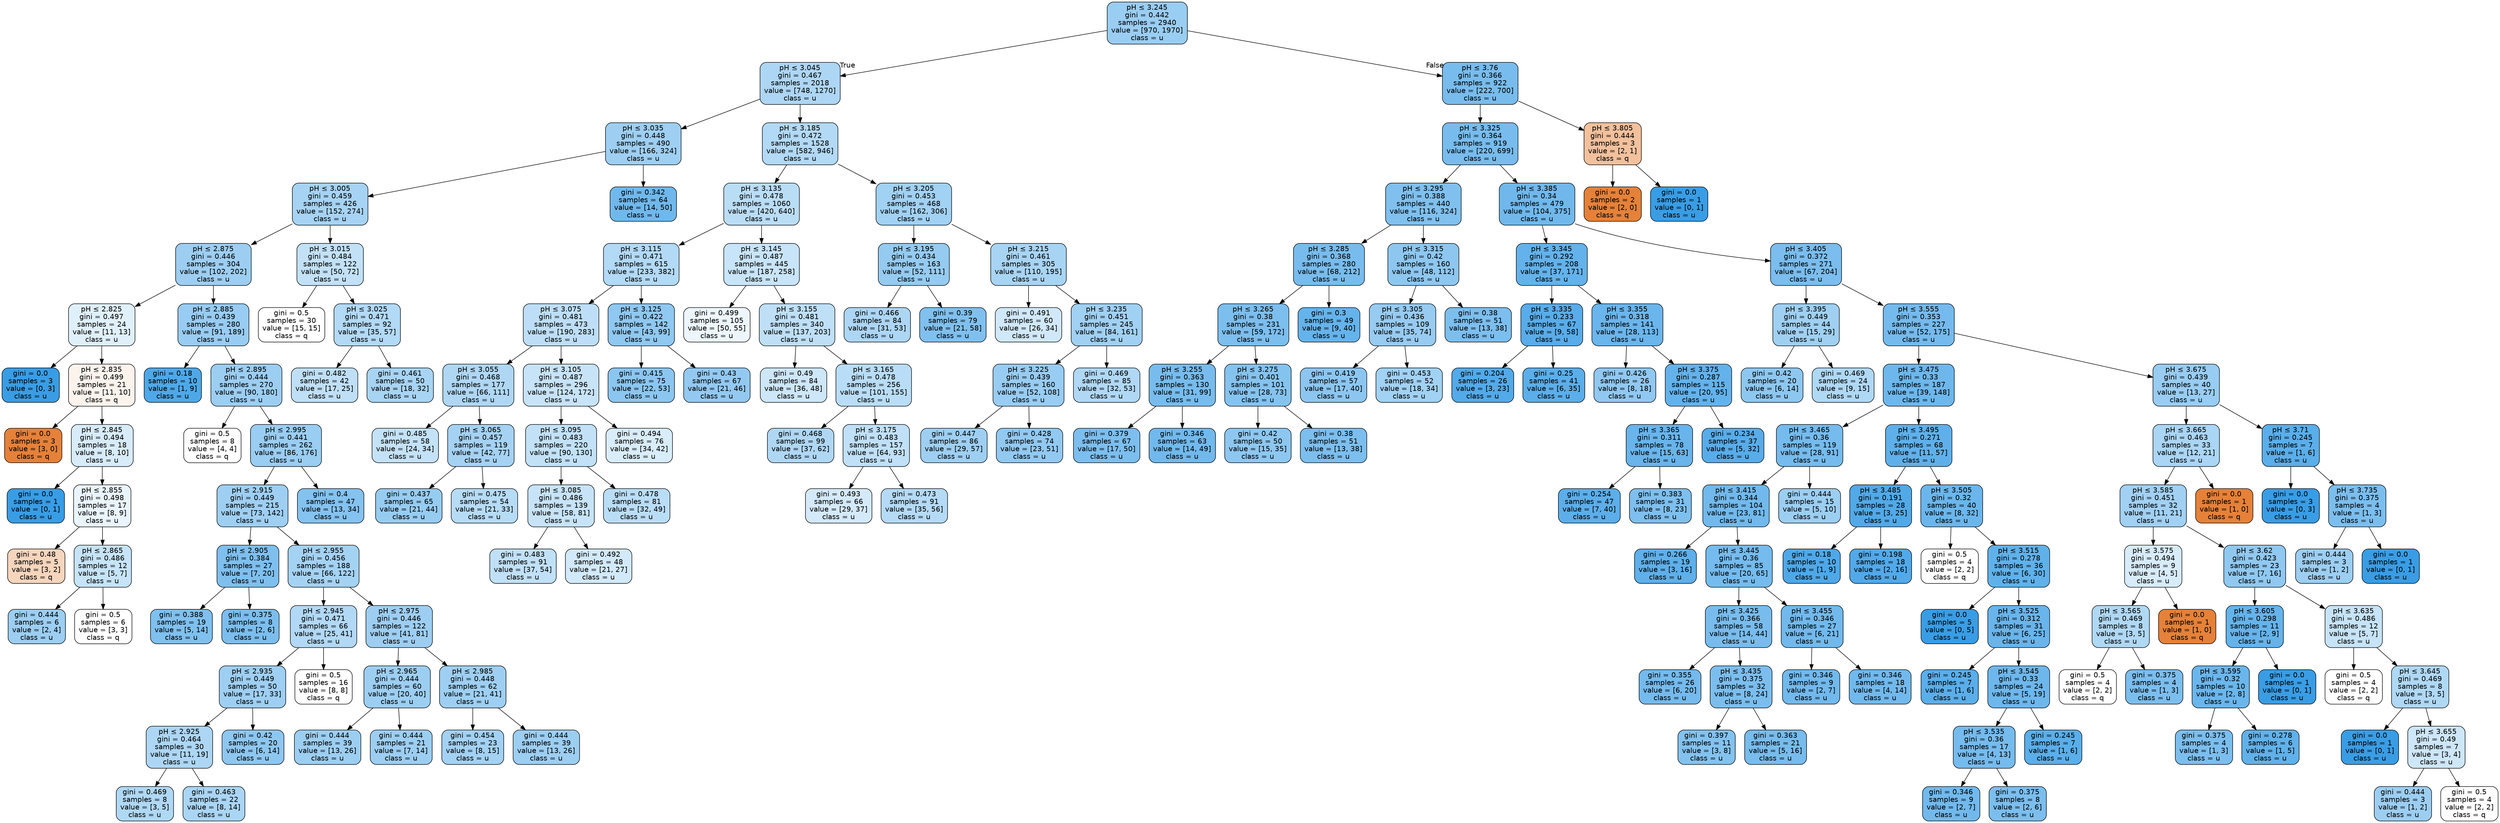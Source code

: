 digraph Tree {
node [shape=box, style="filled, rounded", color="black", fontname=helvetica] ;
edge [fontname=helvetica] ;
0 [label=<pH &le; 3.245<br/>gini = 0.442<br/>samples = 2940<br/>value = [970, 1970]<br/>class = u>, fillcolor="#399de581"] ;
1 [label=<pH &le; 3.045<br/>gini = 0.467<br/>samples = 2018<br/>value = [748, 1270]<br/>class = u>, fillcolor="#399de569"] ;
0 -> 1 [labeldistance=2.5, labelangle=45, headlabel="True"] ;
2 [label=<pH &le; 3.035<br/>gini = 0.448<br/>samples = 490<br/>value = [166, 324]<br/>class = u>, fillcolor="#399de57c"] ;
1 -> 2 ;
3 [label=<pH &le; 3.005<br/>gini = 0.459<br/>samples = 426<br/>value = [152, 274]<br/>class = u>, fillcolor="#399de572"] ;
2 -> 3 ;
4 [label=<pH &le; 2.875<br/>gini = 0.446<br/>samples = 304<br/>value = [102, 202]<br/>class = u>, fillcolor="#399de57e"] ;
3 -> 4 ;
5 [label=<pH &le; 2.825<br/>gini = 0.497<br/>samples = 24<br/>value = [11, 13]<br/>class = u>, fillcolor="#399de527"] ;
4 -> 5 ;
6 [label=<gini = 0.0<br/>samples = 3<br/>value = [0, 3]<br/>class = u>, fillcolor="#399de5ff"] ;
5 -> 6 ;
7 [label=<pH &le; 2.835<br/>gini = 0.499<br/>samples = 21<br/>value = [11, 10]<br/>class = q>, fillcolor="#e5813917"] ;
5 -> 7 ;
8 [label=<gini = 0.0<br/>samples = 3<br/>value = [3, 0]<br/>class = q>, fillcolor="#e58139ff"] ;
7 -> 8 ;
9 [label=<pH &le; 2.845<br/>gini = 0.494<br/>samples = 18<br/>value = [8, 10]<br/>class = u>, fillcolor="#399de533"] ;
7 -> 9 ;
10 [label=<gini = 0.0<br/>samples = 1<br/>value = [0, 1]<br/>class = u>, fillcolor="#399de5ff"] ;
9 -> 10 ;
11 [label=<pH &le; 2.855<br/>gini = 0.498<br/>samples = 17<br/>value = [8, 9]<br/>class = u>, fillcolor="#399de51c"] ;
9 -> 11 ;
12 [label=<gini = 0.48<br/>samples = 5<br/>value = [3, 2]<br/>class = q>, fillcolor="#e5813955"] ;
11 -> 12 ;
13 [label=<pH &le; 2.865<br/>gini = 0.486<br/>samples = 12<br/>value = [5, 7]<br/>class = u>, fillcolor="#399de549"] ;
11 -> 13 ;
14 [label=<gini = 0.444<br/>samples = 6<br/>value = [2, 4]<br/>class = u>, fillcolor="#399de57f"] ;
13 -> 14 ;
15 [label=<gini = 0.5<br/>samples = 6<br/>value = [3, 3]<br/>class = q>, fillcolor="#e5813900"] ;
13 -> 15 ;
16 [label=<pH &le; 2.885<br/>gini = 0.439<br/>samples = 280<br/>value = [91, 189]<br/>class = u>, fillcolor="#399de584"] ;
4 -> 16 ;
17 [label=<gini = 0.18<br/>samples = 10<br/>value = [1, 9]<br/>class = u>, fillcolor="#399de5e3"] ;
16 -> 17 ;
18 [label=<pH &le; 2.895<br/>gini = 0.444<br/>samples = 270<br/>value = [90, 180]<br/>class = u>, fillcolor="#399de57f"] ;
16 -> 18 ;
19 [label=<gini = 0.5<br/>samples = 8<br/>value = [4, 4]<br/>class = q>, fillcolor="#e5813900"] ;
18 -> 19 ;
20 [label=<pH &le; 2.995<br/>gini = 0.441<br/>samples = 262<br/>value = [86, 176]<br/>class = u>, fillcolor="#399de582"] ;
18 -> 20 ;
21 [label=<pH &le; 2.915<br/>gini = 0.449<br/>samples = 215<br/>value = [73, 142]<br/>class = u>, fillcolor="#399de57c"] ;
20 -> 21 ;
22 [label=<pH &le; 2.905<br/>gini = 0.384<br/>samples = 27<br/>value = [7, 20]<br/>class = u>, fillcolor="#399de5a6"] ;
21 -> 22 ;
23 [label=<gini = 0.388<br/>samples = 19<br/>value = [5, 14]<br/>class = u>, fillcolor="#399de5a4"] ;
22 -> 23 ;
24 [label=<gini = 0.375<br/>samples = 8<br/>value = [2, 6]<br/>class = u>, fillcolor="#399de5aa"] ;
22 -> 24 ;
25 [label=<pH &le; 2.955<br/>gini = 0.456<br/>samples = 188<br/>value = [66, 122]<br/>class = u>, fillcolor="#399de575"] ;
21 -> 25 ;
26 [label=<pH &le; 2.945<br/>gini = 0.471<br/>samples = 66<br/>value = [25, 41]<br/>class = u>, fillcolor="#399de564"] ;
25 -> 26 ;
27 [label=<pH &le; 2.935<br/>gini = 0.449<br/>samples = 50<br/>value = [17, 33]<br/>class = u>, fillcolor="#399de57c"] ;
26 -> 27 ;
28 [label=<pH &le; 2.925<br/>gini = 0.464<br/>samples = 30<br/>value = [11, 19]<br/>class = u>, fillcolor="#399de56b"] ;
27 -> 28 ;
29 [label=<gini = 0.469<br/>samples = 8<br/>value = [3, 5]<br/>class = u>, fillcolor="#399de566"] ;
28 -> 29 ;
30 [label=<gini = 0.463<br/>samples = 22<br/>value = [8, 14]<br/>class = u>, fillcolor="#399de56d"] ;
28 -> 30 ;
31 [label=<gini = 0.42<br/>samples = 20<br/>value = [6, 14]<br/>class = u>, fillcolor="#399de592"] ;
27 -> 31 ;
32 [label=<gini = 0.5<br/>samples = 16<br/>value = [8, 8]<br/>class = q>, fillcolor="#e5813900"] ;
26 -> 32 ;
33 [label=<pH &le; 2.975<br/>gini = 0.446<br/>samples = 122<br/>value = [41, 81]<br/>class = u>, fillcolor="#399de57e"] ;
25 -> 33 ;
34 [label=<pH &le; 2.965<br/>gini = 0.444<br/>samples = 60<br/>value = [20, 40]<br/>class = u>, fillcolor="#399de57f"] ;
33 -> 34 ;
35 [label=<gini = 0.444<br/>samples = 39<br/>value = [13, 26]<br/>class = u>, fillcolor="#399de57f"] ;
34 -> 35 ;
36 [label=<gini = 0.444<br/>samples = 21<br/>value = [7, 14]<br/>class = u>, fillcolor="#399de57f"] ;
34 -> 36 ;
37 [label=<pH &le; 2.985<br/>gini = 0.448<br/>samples = 62<br/>value = [21, 41]<br/>class = u>, fillcolor="#399de57c"] ;
33 -> 37 ;
38 [label=<gini = 0.454<br/>samples = 23<br/>value = [8, 15]<br/>class = u>, fillcolor="#399de577"] ;
37 -> 38 ;
39 [label=<gini = 0.444<br/>samples = 39<br/>value = [13, 26]<br/>class = u>, fillcolor="#399de57f"] ;
37 -> 39 ;
40 [label=<gini = 0.4<br/>samples = 47<br/>value = [13, 34]<br/>class = u>, fillcolor="#399de59e"] ;
20 -> 40 ;
41 [label=<pH &le; 3.015<br/>gini = 0.484<br/>samples = 122<br/>value = [50, 72]<br/>class = u>, fillcolor="#399de54e"] ;
3 -> 41 ;
42 [label=<gini = 0.5<br/>samples = 30<br/>value = [15, 15]<br/>class = q>, fillcolor="#e5813900"] ;
41 -> 42 ;
43 [label=<pH &le; 3.025<br/>gini = 0.471<br/>samples = 92<br/>value = [35, 57]<br/>class = u>, fillcolor="#399de562"] ;
41 -> 43 ;
44 [label=<gini = 0.482<br/>samples = 42<br/>value = [17, 25]<br/>class = u>, fillcolor="#399de552"] ;
43 -> 44 ;
45 [label=<gini = 0.461<br/>samples = 50<br/>value = [18, 32]<br/>class = u>, fillcolor="#399de570"] ;
43 -> 45 ;
46 [label=<gini = 0.342<br/>samples = 64<br/>value = [14, 50]<br/>class = u>, fillcolor="#399de5b8"] ;
2 -> 46 ;
47 [label=<pH &le; 3.185<br/>gini = 0.472<br/>samples = 1528<br/>value = [582, 946]<br/>class = u>, fillcolor="#399de562"] ;
1 -> 47 ;
48 [label=<pH &le; 3.135<br/>gini = 0.478<br/>samples = 1060<br/>value = [420, 640]<br/>class = u>, fillcolor="#399de558"] ;
47 -> 48 ;
49 [label=<pH &le; 3.115<br/>gini = 0.471<br/>samples = 615<br/>value = [233, 382]<br/>class = u>, fillcolor="#399de563"] ;
48 -> 49 ;
50 [label=<pH &le; 3.075<br/>gini = 0.481<br/>samples = 473<br/>value = [190, 283]<br/>class = u>, fillcolor="#399de554"] ;
49 -> 50 ;
51 [label=<pH &le; 3.055<br/>gini = 0.468<br/>samples = 177<br/>value = [66, 111]<br/>class = u>, fillcolor="#399de567"] ;
50 -> 51 ;
52 [label=<gini = 0.485<br/>samples = 58<br/>value = [24, 34]<br/>class = u>, fillcolor="#399de54b"] ;
51 -> 52 ;
53 [label=<pH &le; 3.065<br/>gini = 0.457<br/>samples = 119<br/>value = [42, 77]<br/>class = u>, fillcolor="#399de574"] ;
51 -> 53 ;
54 [label=<gini = 0.437<br/>samples = 65<br/>value = [21, 44]<br/>class = u>, fillcolor="#399de585"] ;
53 -> 54 ;
55 [label=<gini = 0.475<br/>samples = 54<br/>value = [21, 33]<br/>class = u>, fillcolor="#399de55d"] ;
53 -> 55 ;
56 [label=<pH &le; 3.105<br/>gini = 0.487<br/>samples = 296<br/>value = [124, 172]<br/>class = u>, fillcolor="#399de547"] ;
50 -> 56 ;
57 [label=<pH &le; 3.095<br/>gini = 0.483<br/>samples = 220<br/>value = [90, 130]<br/>class = u>, fillcolor="#399de54e"] ;
56 -> 57 ;
58 [label=<pH &le; 3.085<br/>gini = 0.486<br/>samples = 139<br/>value = [58, 81]<br/>class = u>, fillcolor="#399de548"] ;
57 -> 58 ;
59 [label=<gini = 0.483<br/>samples = 91<br/>value = [37, 54]<br/>class = u>, fillcolor="#399de550"] ;
58 -> 59 ;
60 [label=<gini = 0.492<br/>samples = 48<br/>value = [21, 27]<br/>class = u>, fillcolor="#399de539"] ;
58 -> 60 ;
61 [label=<gini = 0.478<br/>samples = 81<br/>value = [32, 49]<br/>class = u>, fillcolor="#399de558"] ;
57 -> 61 ;
62 [label=<gini = 0.494<br/>samples = 76<br/>value = [34, 42]<br/>class = u>, fillcolor="#399de531"] ;
56 -> 62 ;
63 [label=<pH &le; 3.125<br/>gini = 0.422<br/>samples = 142<br/>value = [43, 99]<br/>class = u>, fillcolor="#399de590"] ;
49 -> 63 ;
64 [label=<gini = 0.415<br/>samples = 75<br/>value = [22, 53]<br/>class = u>, fillcolor="#399de595"] ;
63 -> 64 ;
65 [label=<gini = 0.43<br/>samples = 67<br/>value = [21, 46]<br/>class = u>, fillcolor="#399de58b"] ;
63 -> 65 ;
66 [label=<pH &le; 3.145<br/>gini = 0.487<br/>samples = 445<br/>value = [187, 258]<br/>class = u>, fillcolor="#399de546"] ;
48 -> 66 ;
67 [label=<gini = 0.499<br/>samples = 105<br/>value = [50, 55]<br/>class = u>, fillcolor="#399de517"] ;
66 -> 67 ;
68 [label=<pH &le; 3.155<br/>gini = 0.481<br/>samples = 340<br/>value = [137, 203]<br/>class = u>, fillcolor="#399de553"] ;
66 -> 68 ;
69 [label=<gini = 0.49<br/>samples = 84<br/>value = [36, 48]<br/>class = u>, fillcolor="#399de540"] ;
68 -> 69 ;
70 [label=<pH &le; 3.165<br/>gini = 0.478<br/>samples = 256<br/>value = [101, 155]<br/>class = u>, fillcolor="#399de559"] ;
68 -> 70 ;
71 [label=<gini = 0.468<br/>samples = 99<br/>value = [37, 62]<br/>class = u>, fillcolor="#399de567"] ;
70 -> 71 ;
72 [label=<pH &le; 3.175<br/>gini = 0.483<br/>samples = 157<br/>value = [64, 93]<br/>class = u>, fillcolor="#399de550"] ;
70 -> 72 ;
73 [label=<gini = 0.493<br/>samples = 66<br/>value = [29, 37]<br/>class = u>, fillcolor="#399de537"] ;
72 -> 73 ;
74 [label=<gini = 0.473<br/>samples = 91<br/>value = [35, 56]<br/>class = u>, fillcolor="#399de560"] ;
72 -> 74 ;
75 [label=<pH &le; 3.205<br/>gini = 0.453<br/>samples = 468<br/>value = [162, 306]<br/>class = u>, fillcolor="#399de578"] ;
47 -> 75 ;
76 [label=<pH &le; 3.195<br/>gini = 0.434<br/>samples = 163<br/>value = [52, 111]<br/>class = u>, fillcolor="#399de588"] ;
75 -> 76 ;
77 [label=<gini = 0.466<br/>samples = 84<br/>value = [31, 53]<br/>class = u>, fillcolor="#399de56a"] ;
76 -> 77 ;
78 [label=<gini = 0.39<br/>samples = 79<br/>value = [21, 58]<br/>class = u>, fillcolor="#399de5a3"] ;
76 -> 78 ;
79 [label=<pH &le; 3.215<br/>gini = 0.461<br/>samples = 305<br/>value = [110, 195]<br/>class = u>, fillcolor="#399de56f"] ;
75 -> 79 ;
80 [label=<gini = 0.491<br/>samples = 60<br/>value = [26, 34]<br/>class = u>, fillcolor="#399de53c"] ;
79 -> 80 ;
81 [label=<pH &le; 3.235<br/>gini = 0.451<br/>samples = 245<br/>value = [84, 161]<br/>class = u>, fillcolor="#399de57a"] ;
79 -> 81 ;
82 [label=<pH &le; 3.225<br/>gini = 0.439<br/>samples = 160<br/>value = [52, 108]<br/>class = u>, fillcolor="#399de584"] ;
81 -> 82 ;
83 [label=<gini = 0.447<br/>samples = 86<br/>value = [29, 57]<br/>class = u>, fillcolor="#399de57d"] ;
82 -> 83 ;
84 [label=<gini = 0.428<br/>samples = 74<br/>value = [23, 51]<br/>class = u>, fillcolor="#399de58c"] ;
82 -> 84 ;
85 [label=<gini = 0.469<br/>samples = 85<br/>value = [32, 53]<br/>class = u>, fillcolor="#399de565"] ;
81 -> 85 ;
86 [label=<pH &le; 3.76<br/>gini = 0.366<br/>samples = 922<br/>value = [222, 700]<br/>class = u>, fillcolor="#399de5ae"] ;
0 -> 86 [labeldistance=2.5, labelangle=-45, headlabel="False"] ;
87 [label=<pH &le; 3.325<br/>gini = 0.364<br/>samples = 919<br/>value = [220, 699]<br/>class = u>, fillcolor="#399de5af"] ;
86 -> 87 ;
88 [label=<pH &le; 3.295<br/>gini = 0.388<br/>samples = 440<br/>value = [116, 324]<br/>class = u>, fillcolor="#399de5a4"] ;
87 -> 88 ;
89 [label=<pH &le; 3.285<br/>gini = 0.368<br/>samples = 280<br/>value = [68, 212]<br/>class = u>, fillcolor="#399de5ad"] ;
88 -> 89 ;
90 [label=<pH &le; 3.265<br/>gini = 0.38<br/>samples = 231<br/>value = [59, 172]<br/>class = u>, fillcolor="#399de5a8"] ;
89 -> 90 ;
91 [label=<pH &le; 3.255<br/>gini = 0.363<br/>samples = 130<br/>value = [31, 99]<br/>class = u>, fillcolor="#399de5af"] ;
90 -> 91 ;
92 [label=<gini = 0.379<br/>samples = 67<br/>value = [17, 50]<br/>class = u>, fillcolor="#399de5a8"] ;
91 -> 92 ;
93 [label=<gini = 0.346<br/>samples = 63<br/>value = [14, 49]<br/>class = u>, fillcolor="#399de5b6"] ;
91 -> 93 ;
94 [label=<pH &le; 3.275<br/>gini = 0.401<br/>samples = 101<br/>value = [28, 73]<br/>class = u>, fillcolor="#399de59d"] ;
90 -> 94 ;
95 [label=<gini = 0.42<br/>samples = 50<br/>value = [15, 35]<br/>class = u>, fillcolor="#399de592"] ;
94 -> 95 ;
96 [label=<gini = 0.38<br/>samples = 51<br/>value = [13, 38]<br/>class = u>, fillcolor="#399de5a8"] ;
94 -> 96 ;
97 [label=<gini = 0.3<br/>samples = 49<br/>value = [9, 40]<br/>class = u>, fillcolor="#399de5c6"] ;
89 -> 97 ;
98 [label=<pH &le; 3.315<br/>gini = 0.42<br/>samples = 160<br/>value = [48, 112]<br/>class = u>, fillcolor="#399de592"] ;
88 -> 98 ;
99 [label=<pH &le; 3.305<br/>gini = 0.436<br/>samples = 109<br/>value = [35, 74]<br/>class = u>, fillcolor="#399de586"] ;
98 -> 99 ;
100 [label=<gini = 0.419<br/>samples = 57<br/>value = [17, 40]<br/>class = u>, fillcolor="#399de593"] ;
99 -> 100 ;
101 [label=<gini = 0.453<br/>samples = 52<br/>value = [18, 34]<br/>class = u>, fillcolor="#399de578"] ;
99 -> 101 ;
102 [label=<gini = 0.38<br/>samples = 51<br/>value = [13, 38]<br/>class = u>, fillcolor="#399de5a8"] ;
98 -> 102 ;
103 [label=<pH &le; 3.385<br/>gini = 0.34<br/>samples = 479<br/>value = [104, 375]<br/>class = u>, fillcolor="#399de5b8"] ;
87 -> 103 ;
104 [label=<pH &le; 3.345<br/>gini = 0.292<br/>samples = 208<br/>value = [37, 171]<br/>class = u>, fillcolor="#399de5c8"] ;
103 -> 104 ;
105 [label=<pH &le; 3.335<br/>gini = 0.233<br/>samples = 67<br/>value = [9, 58]<br/>class = u>, fillcolor="#399de5d7"] ;
104 -> 105 ;
106 [label=<gini = 0.204<br/>samples = 26<br/>value = [3, 23]<br/>class = u>, fillcolor="#399de5de"] ;
105 -> 106 ;
107 [label=<gini = 0.25<br/>samples = 41<br/>value = [6, 35]<br/>class = u>, fillcolor="#399de5d3"] ;
105 -> 107 ;
108 [label=<pH &le; 3.355<br/>gini = 0.318<br/>samples = 141<br/>value = [28, 113]<br/>class = u>, fillcolor="#399de5c0"] ;
104 -> 108 ;
109 [label=<gini = 0.426<br/>samples = 26<br/>value = [8, 18]<br/>class = u>, fillcolor="#399de58e"] ;
108 -> 109 ;
110 [label=<pH &le; 3.375<br/>gini = 0.287<br/>samples = 115<br/>value = [20, 95]<br/>class = u>, fillcolor="#399de5c9"] ;
108 -> 110 ;
111 [label=<pH &le; 3.365<br/>gini = 0.311<br/>samples = 78<br/>value = [15, 63]<br/>class = u>, fillcolor="#399de5c2"] ;
110 -> 111 ;
112 [label=<gini = 0.254<br/>samples = 47<br/>value = [7, 40]<br/>class = u>, fillcolor="#399de5d2"] ;
111 -> 112 ;
113 [label=<gini = 0.383<br/>samples = 31<br/>value = [8, 23]<br/>class = u>, fillcolor="#399de5a6"] ;
111 -> 113 ;
114 [label=<gini = 0.234<br/>samples = 37<br/>value = [5, 32]<br/>class = u>, fillcolor="#399de5d7"] ;
110 -> 114 ;
115 [label=<pH &le; 3.405<br/>gini = 0.372<br/>samples = 271<br/>value = [67, 204]<br/>class = u>, fillcolor="#399de5ab"] ;
103 -> 115 ;
116 [label=<pH &le; 3.395<br/>gini = 0.449<br/>samples = 44<br/>value = [15, 29]<br/>class = u>, fillcolor="#399de57b"] ;
115 -> 116 ;
117 [label=<gini = 0.42<br/>samples = 20<br/>value = [6, 14]<br/>class = u>, fillcolor="#399de592"] ;
116 -> 117 ;
118 [label=<gini = 0.469<br/>samples = 24<br/>value = [9, 15]<br/>class = u>, fillcolor="#399de566"] ;
116 -> 118 ;
119 [label=<pH &le; 3.555<br/>gini = 0.353<br/>samples = 227<br/>value = [52, 175]<br/>class = u>, fillcolor="#399de5b3"] ;
115 -> 119 ;
120 [label=<pH &le; 3.475<br/>gini = 0.33<br/>samples = 187<br/>value = [39, 148]<br/>class = u>, fillcolor="#399de5bc"] ;
119 -> 120 ;
121 [label=<pH &le; 3.465<br/>gini = 0.36<br/>samples = 119<br/>value = [28, 91]<br/>class = u>, fillcolor="#399de5b1"] ;
120 -> 121 ;
122 [label=<pH &le; 3.415<br/>gini = 0.344<br/>samples = 104<br/>value = [23, 81]<br/>class = u>, fillcolor="#399de5b7"] ;
121 -> 122 ;
123 [label=<gini = 0.266<br/>samples = 19<br/>value = [3, 16]<br/>class = u>, fillcolor="#399de5cf"] ;
122 -> 123 ;
124 [label=<pH &le; 3.445<br/>gini = 0.36<br/>samples = 85<br/>value = [20, 65]<br/>class = u>, fillcolor="#399de5b1"] ;
122 -> 124 ;
125 [label=<pH &le; 3.425<br/>gini = 0.366<br/>samples = 58<br/>value = [14, 44]<br/>class = u>, fillcolor="#399de5ae"] ;
124 -> 125 ;
126 [label=<gini = 0.355<br/>samples = 26<br/>value = [6, 20]<br/>class = u>, fillcolor="#399de5b3"] ;
125 -> 126 ;
127 [label=<pH &le; 3.435<br/>gini = 0.375<br/>samples = 32<br/>value = [8, 24]<br/>class = u>, fillcolor="#399de5aa"] ;
125 -> 127 ;
128 [label=<gini = 0.397<br/>samples = 11<br/>value = [3, 8]<br/>class = u>, fillcolor="#399de59f"] ;
127 -> 128 ;
129 [label=<gini = 0.363<br/>samples = 21<br/>value = [5, 16]<br/>class = u>, fillcolor="#399de5af"] ;
127 -> 129 ;
130 [label=<pH &le; 3.455<br/>gini = 0.346<br/>samples = 27<br/>value = [6, 21]<br/>class = u>, fillcolor="#399de5b6"] ;
124 -> 130 ;
131 [label=<gini = 0.346<br/>samples = 9<br/>value = [2, 7]<br/>class = u>, fillcolor="#399de5b6"] ;
130 -> 131 ;
132 [label=<gini = 0.346<br/>samples = 18<br/>value = [4, 14]<br/>class = u>, fillcolor="#399de5b6"] ;
130 -> 132 ;
133 [label=<gini = 0.444<br/>samples = 15<br/>value = [5, 10]<br/>class = u>, fillcolor="#399de57f"] ;
121 -> 133 ;
134 [label=<pH &le; 3.495<br/>gini = 0.271<br/>samples = 68<br/>value = [11, 57]<br/>class = u>, fillcolor="#399de5ce"] ;
120 -> 134 ;
135 [label=<pH &le; 3.485<br/>gini = 0.191<br/>samples = 28<br/>value = [3, 25]<br/>class = u>, fillcolor="#399de5e0"] ;
134 -> 135 ;
136 [label=<gini = 0.18<br/>samples = 10<br/>value = [1, 9]<br/>class = u>, fillcolor="#399de5e3"] ;
135 -> 136 ;
137 [label=<gini = 0.198<br/>samples = 18<br/>value = [2, 16]<br/>class = u>, fillcolor="#399de5df"] ;
135 -> 137 ;
138 [label=<pH &le; 3.505<br/>gini = 0.32<br/>samples = 40<br/>value = [8, 32]<br/>class = u>, fillcolor="#399de5bf"] ;
134 -> 138 ;
139 [label=<gini = 0.5<br/>samples = 4<br/>value = [2, 2]<br/>class = q>, fillcolor="#e5813900"] ;
138 -> 139 ;
140 [label=<pH &le; 3.515<br/>gini = 0.278<br/>samples = 36<br/>value = [6, 30]<br/>class = u>, fillcolor="#399de5cc"] ;
138 -> 140 ;
141 [label=<gini = 0.0<br/>samples = 5<br/>value = [0, 5]<br/>class = u>, fillcolor="#399de5ff"] ;
140 -> 141 ;
142 [label=<pH &le; 3.525<br/>gini = 0.312<br/>samples = 31<br/>value = [6, 25]<br/>class = u>, fillcolor="#399de5c2"] ;
140 -> 142 ;
143 [label=<gini = 0.245<br/>samples = 7<br/>value = [1, 6]<br/>class = u>, fillcolor="#399de5d4"] ;
142 -> 143 ;
144 [label=<pH &le; 3.545<br/>gini = 0.33<br/>samples = 24<br/>value = [5, 19]<br/>class = u>, fillcolor="#399de5bc"] ;
142 -> 144 ;
145 [label=<pH &le; 3.535<br/>gini = 0.36<br/>samples = 17<br/>value = [4, 13]<br/>class = u>, fillcolor="#399de5b1"] ;
144 -> 145 ;
146 [label=<gini = 0.346<br/>samples = 9<br/>value = [2, 7]<br/>class = u>, fillcolor="#399de5b6"] ;
145 -> 146 ;
147 [label=<gini = 0.375<br/>samples = 8<br/>value = [2, 6]<br/>class = u>, fillcolor="#399de5aa"] ;
145 -> 147 ;
148 [label=<gini = 0.245<br/>samples = 7<br/>value = [1, 6]<br/>class = u>, fillcolor="#399de5d4"] ;
144 -> 148 ;
149 [label=<pH &le; 3.675<br/>gini = 0.439<br/>samples = 40<br/>value = [13, 27]<br/>class = u>, fillcolor="#399de584"] ;
119 -> 149 ;
150 [label=<pH &le; 3.665<br/>gini = 0.463<br/>samples = 33<br/>value = [12, 21]<br/>class = u>, fillcolor="#399de56d"] ;
149 -> 150 ;
151 [label=<pH &le; 3.585<br/>gini = 0.451<br/>samples = 32<br/>value = [11, 21]<br/>class = u>, fillcolor="#399de579"] ;
150 -> 151 ;
152 [label=<pH &le; 3.575<br/>gini = 0.494<br/>samples = 9<br/>value = [4, 5]<br/>class = u>, fillcolor="#399de533"] ;
151 -> 152 ;
153 [label=<pH &le; 3.565<br/>gini = 0.469<br/>samples = 8<br/>value = [3, 5]<br/>class = u>, fillcolor="#399de566"] ;
152 -> 153 ;
154 [label=<gini = 0.5<br/>samples = 4<br/>value = [2, 2]<br/>class = q>, fillcolor="#e5813900"] ;
153 -> 154 ;
155 [label=<gini = 0.375<br/>samples = 4<br/>value = [1, 3]<br/>class = u>, fillcolor="#399de5aa"] ;
153 -> 155 ;
156 [label=<gini = 0.0<br/>samples = 1<br/>value = [1, 0]<br/>class = q>, fillcolor="#e58139ff"] ;
152 -> 156 ;
157 [label=<pH &le; 3.62<br/>gini = 0.423<br/>samples = 23<br/>value = [7, 16]<br/>class = u>, fillcolor="#399de58f"] ;
151 -> 157 ;
158 [label=<pH &le; 3.605<br/>gini = 0.298<br/>samples = 11<br/>value = [2, 9]<br/>class = u>, fillcolor="#399de5c6"] ;
157 -> 158 ;
159 [label=<pH &le; 3.595<br/>gini = 0.32<br/>samples = 10<br/>value = [2, 8]<br/>class = u>, fillcolor="#399de5bf"] ;
158 -> 159 ;
160 [label=<gini = 0.375<br/>samples = 4<br/>value = [1, 3]<br/>class = u>, fillcolor="#399de5aa"] ;
159 -> 160 ;
161 [label=<gini = 0.278<br/>samples = 6<br/>value = [1, 5]<br/>class = u>, fillcolor="#399de5cc"] ;
159 -> 161 ;
162 [label=<gini = 0.0<br/>samples = 1<br/>value = [0, 1]<br/>class = u>, fillcolor="#399de5ff"] ;
158 -> 162 ;
163 [label=<pH &le; 3.635<br/>gini = 0.486<br/>samples = 12<br/>value = [5, 7]<br/>class = u>, fillcolor="#399de549"] ;
157 -> 163 ;
164 [label=<gini = 0.5<br/>samples = 4<br/>value = [2, 2]<br/>class = q>, fillcolor="#e5813900"] ;
163 -> 164 ;
165 [label=<pH &le; 3.645<br/>gini = 0.469<br/>samples = 8<br/>value = [3, 5]<br/>class = u>, fillcolor="#399de566"] ;
163 -> 165 ;
166 [label=<gini = 0.0<br/>samples = 1<br/>value = [0, 1]<br/>class = u>, fillcolor="#399de5ff"] ;
165 -> 166 ;
167 [label=<pH &le; 3.655<br/>gini = 0.49<br/>samples = 7<br/>value = [3, 4]<br/>class = u>, fillcolor="#399de540"] ;
165 -> 167 ;
168 [label=<gini = 0.444<br/>samples = 3<br/>value = [1, 2]<br/>class = u>, fillcolor="#399de57f"] ;
167 -> 168 ;
169 [label=<gini = 0.5<br/>samples = 4<br/>value = [2, 2]<br/>class = q>, fillcolor="#e5813900"] ;
167 -> 169 ;
170 [label=<gini = 0.0<br/>samples = 1<br/>value = [1, 0]<br/>class = q>, fillcolor="#e58139ff"] ;
150 -> 170 ;
171 [label=<pH &le; 3.71<br/>gini = 0.245<br/>samples = 7<br/>value = [1, 6]<br/>class = u>, fillcolor="#399de5d4"] ;
149 -> 171 ;
172 [label=<gini = 0.0<br/>samples = 3<br/>value = [0, 3]<br/>class = u>, fillcolor="#399de5ff"] ;
171 -> 172 ;
173 [label=<pH &le; 3.735<br/>gini = 0.375<br/>samples = 4<br/>value = [1, 3]<br/>class = u>, fillcolor="#399de5aa"] ;
171 -> 173 ;
174 [label=<gini = 0.444<br/>samples = 3<br/>value = [1, 2]<br/>class = u>, fillcolor="#399de57f"] ;
173 -> 174 ;
175 [label=<gini = 0.0<br/>samples = 1<br/>value = [0, 1]<br/>class = u>, fillcolor="#399de5ff"] ;
173 -> 175 ;
176 [label=<pH &le; 3.805<br/>gini = 0.444<br/>samples = 3<br/>value = [2, 1]<br/>class = q>, fillcolor="#e581397f"] ;
86 -> 176 ;
177 [label=<gini = 0.0<br/>samples = 2<br/>value = [2, 0]<br/>class = q>, fillcolor="#e58139ff"] ;
176 -> 177 ;
178 [label=<gini = 0.0<br/>samples = 1<br/>value = [0, 1]<br/>class = u>, fillcolor="#399de5ff"] ;
176 -> 178 ;
}